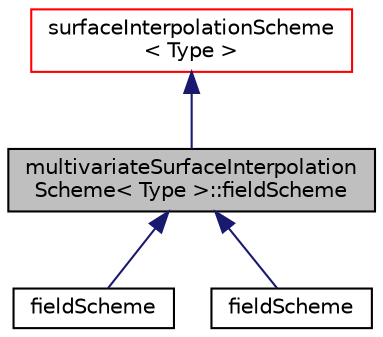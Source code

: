 digraph "multivariateSurfaceInterpolationScheme&lt; Type &gt;::fieldScheme"
{
  bgcolor="transparent";
  edge [fontname="Helvetica",fontsize="10",labelfontname="Helvetica",labelfontsize="10"];
  node [fontname="Helvetica",fontsize="10",shape=record];
  Node1 [label="multivariateSurfaceInterpolation\lScheme\< Type \>::fieldScheme",height=0.2,width=0.4,color="black", fillcolor="grey75", style="filled", fontcolor="black"];
  Node2 -> Node1 [dir="back",color="midnightblue",fontsize="10",style="solid",fontname="Helvetica"];
  Node2 [label="surfaceInterpolationScheme\l\< Type \>",height=0.2,width=0.4,color="red",URL="$a02558.html",tooltip="Abstract base class for surface interpolation schemes. "];
  Node1 -> Node3 [dir="back",color="midnightblue",fontsize="10",style="solid",fontname="Helvetica"];
  Node3 [label="fieldScheme",height=0.2,width=0.4,color="black",URL="$a00777.html",tooltip="surfaceInterpolationScheme sub-class returned by operator(field) "];
  Node1 -> Node4 [dir="back",color="midnightblue",fontsize="10",style="solid",fontname="Helvetica"];
  Node4 [label="fieldScheme",height=0.2,width=0.4,color="black",URL="$a00778.html",tooltip="surfaceInterpolationScheme sub-class returned by operator(field) "];
}
